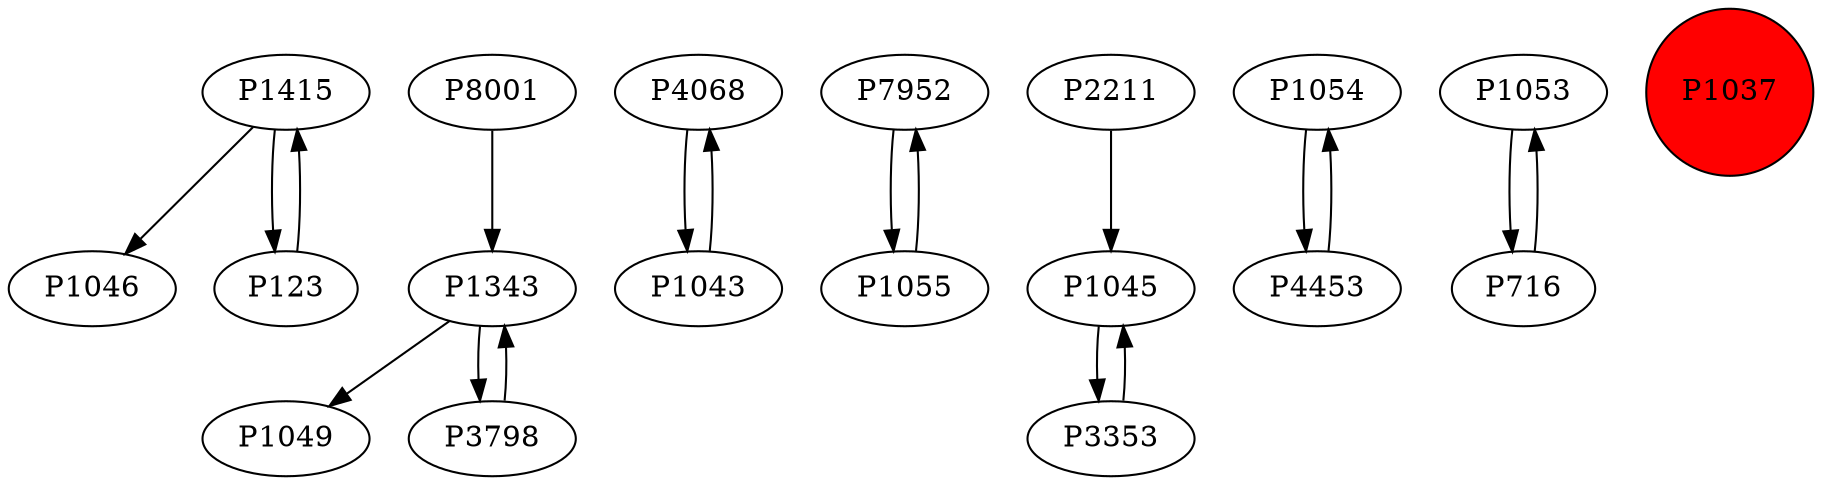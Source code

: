 digraph {
	P1415 -> P1046
	P1343 -> P1049
	P1343 -> P3798
	P3798 -> P1343
	P4068 -> P1043
	P7952 -> P1055
	P1045 -> P3353
	P1054 -> P4453
	P123 -> P1415
	P1055 -> P7952
	P4453 -> P1054
	P8001 -> P1343
	P1043 -> P4068
	P1053 -> P716
	P1415 -> P123
	P2211 -> P1045
	P716 -> P1053
	P3353 -> P1045
	P1037 [shape=circle]
	P1037 [style=filled]
	P1037 [fillcolor=red]
}
